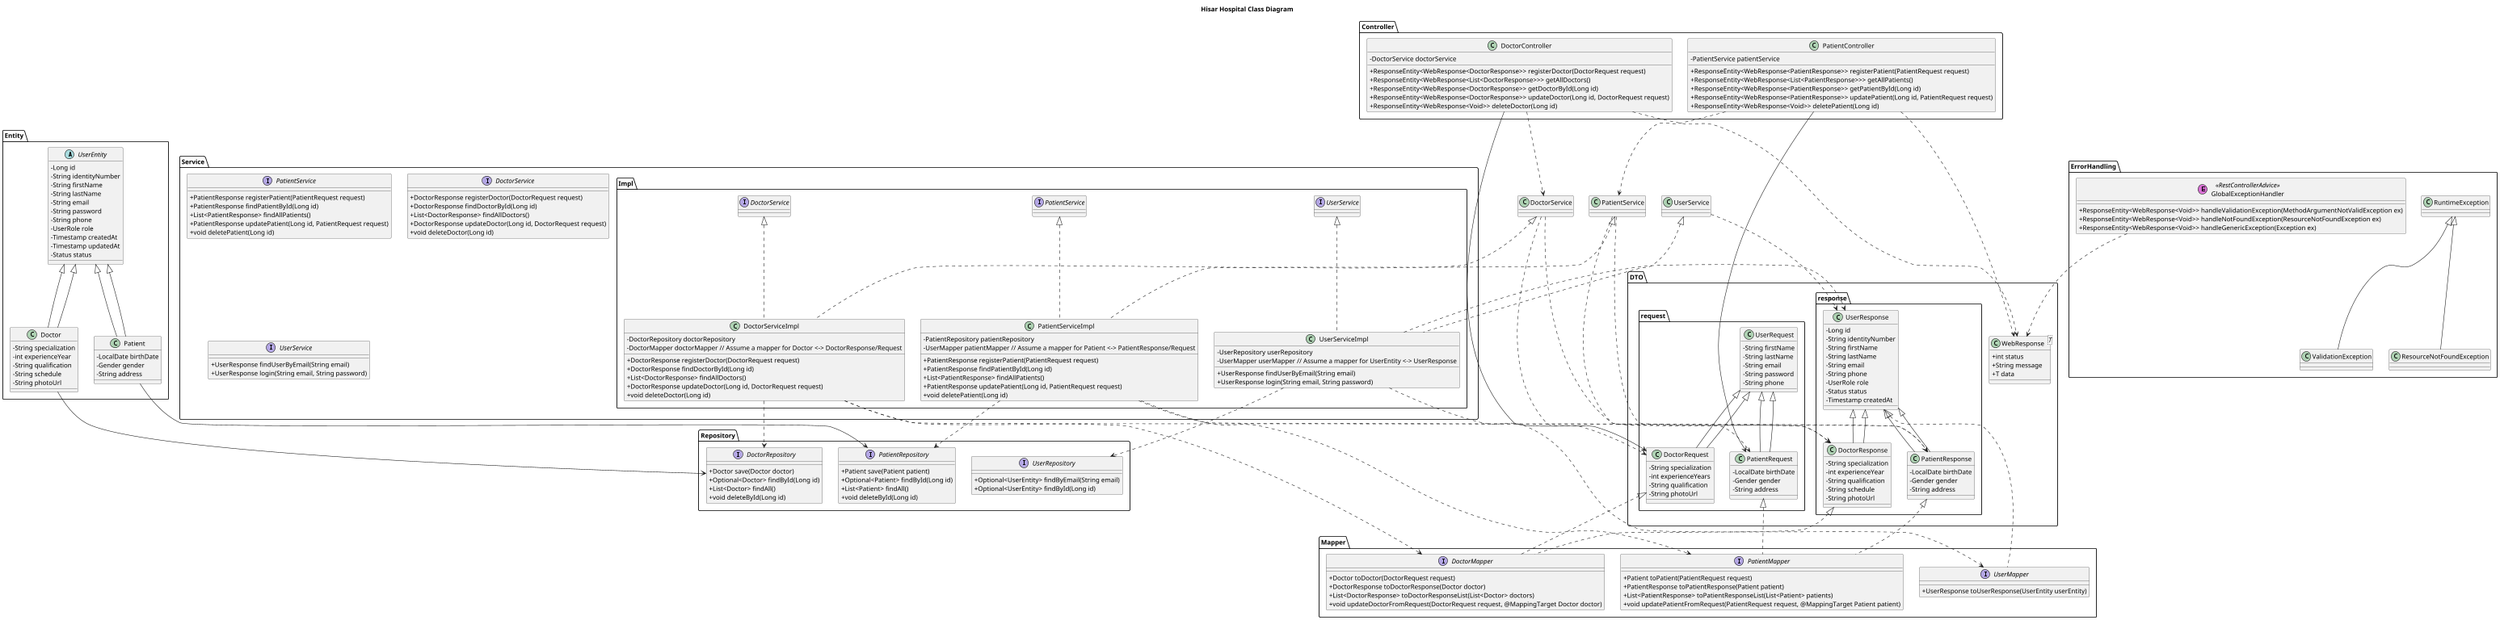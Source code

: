 @startuml
scale 1024 width
scale 768 height
title Hisar Hospital Class Diagram

skinparam classAttributeIconSize 0
skinparam defaultFontName Arial
skinparam defaultFontSize 14

' Entities
package "Entity" {
    abstract class UserEntity {
        - Long id
        - String identityNumber
        - String firstName
        - String lastName
        - String email
        - String password
        - String phone
        - UserRole role
        - Timestamp createdAt
        - Timestamp updatedAt
        - Status status
    }
    class Patient extends UserEntity {
        - LocalDate birthDate
        - Gender gender
        - String address
    }
    class Doctor extends UserEntity {
        - String specialization
        - int experienceYear
        - String qualification
        - String schedule
        - String photoUrl
    }
}

' DTOs (Request & Response)
package "DTO" {
    package request {
    ' Request DTOs
        class UserRequest {
            - String firstName
            - String lastName
            - String email
            - String password
            - String phone
        }
        class PatientRequest extends UserRequest {
            - LocalDate birthDate
            - Gender gender
            - String address
        }
        class DoctorRequest extends UserRequest {
            - String specialization
            - int experienceYears
            - String qualification
            - String photoUrl
        }
    }

    package response {
    ' Response DTOs
        class UserResponse {
            - Long id
            - String identityNumber
            - String firstName
            - String lastName
            - String email
            - String phone
            - UserRole role
            - Status status
            - Timestamp createdAt
        }
        class PatientResponse extends UserResponse {
            - LocalDate birthDate
            - Gender gender
            - String address
        }
        class DoctorResponse extends UserResponse {
            - String specialization
            - int experienceYear
            - String qualification
            - String schedule
            - String photoUrl
        }
    }

    ' Generic Web Response
    class WebResponse<T> {
        + int status
        + String message
        + T data
    }
}

' Repositories
package "Repository" {
    interface PatientRepository {
        + Patient save(Patient patient)
        + Optional<Patient> findById(Long id)
        + List<Patient> findAll()
        + void deleteById(Long id)
    }
    interface DoctorRepository {
        + Doctor save(Doctor doctor)
        + Optional<Doctor> findById(Long id)
        + List<Doctor> findAll()
        + void deleteById(Long id)
    }
    interface UserRepository {
        + Optional<UserEntity> findByEmail(String email)
        + Optional<UserEntity> findById(Long id)
    }
}

' Services
package "Service" {
    interface PatientService {
        + PatientResponse registerPatient(PatientRequest request)
        + PatientResponse findPatientById(Long id)
        + List<PatientResponse> findAllPatients()
        + PatientResponse updatePatient(Long id, PatientRequest request)
        + void deletePatient(Long id)
    }
    interface DoctorService {
        + DoctorResponse registerDoctor(DoctorRequest request)
        + DoctorResponse findDoctorById(Long id)
        + List<DoctorResponse> findAllDoctors()
        + DoctorResponse updateDoctor(Long id, DoctorRequest request)
        + void deleteDoctor(Long id)
    }
    interface UserService {
        + UserResponse findUserByEmail(String email)
        + UserResponse login(String email, String password)
    }
}

' Service Implementations
package "Service.Impl" {
    class PatientServiceImpl implements PatientService {
        - PatientRepository patientRepository
        - UserMapper patientMapper // Assume a mapper for Patient <-> PatientResponse/Request
        + PatientResponse registerPatient(PatientRequest request)
        + PatientResponse findPatientById(Long id)
        + List<PatientResponse> findAllPatients()
        + PatientResponse updatePatient(Long id, PatientRequest request)
        + void deletePatient(Long id)
    }
    class DoctorServiceImpl implements DoctorService {
        - DoctorRepository doctorRepository
        - DoctorMapper doctorMapper // Assume a mapper for Doctor <-> DoctorResponse/Request
        + DoctorResponse registerDoctor(DoctorRequest request)
        + DoctorResponse findDoctorById(Long id)
        + List<DoctorResponse> findAllDoctors()
        + DoctorResponse updateDoctor(Long id, DoctorRequest request)
        + void deleteDoctor(Long id)
    }
    class UserServiceImpl implements UserService {
        - UserRepository userRepository
        - UserMapper userMapper // Assume a mapper for UserEntity <-> UserResponse
        + UserResponse findUserByEmail(String email)
        + UserResponse login(String email, String password)
    }
}

' Mappers (Example of dedicated mapper interfaces)
package "Mapper" {
    interface PatientMapper {
        + Patient toPatient(PatientRequest request)
        + PatientResponse toPatientResponse(Patient patient)
        + List<PatientResponse> toPatientResponseList(List<Patient> patients)
        + void updatePatientFromRequest(PatientRequest request, @MappingTarget Patient patient)
    }
    interface DoctorMapper {
        + Doctor toDoctor(DoctorRequest request)
        + DoctorResponse toDoctorResponse(Doctor doctor)
        + List<DoctorResponse> toDoctorResponseList(List<Doctor> doctors)
        + void updateDoctorFromRequest(DoctorRequest request, @MappingTarget Doctor doctor)
    }
    interface UserMapper {
        + UserResponse toUserResponse(UserEntity userEntity)
    }
}

' Controllers
package "Controller" {
    class PatientController {
        - PatientService patientService
        + ResponseEntity<WebResponse<PatientResponse>> registerPatient(PatientRequest request)
        + ResponseEntity<WebResponse<List<PatientResponse>>> getAllPatients()
        + ResponseEntity<WebResponse<PatientResponse>> getPatientById(Long id)
        + ResponseEntity<WebResponse<PatientResponse>> updatePatient(Long id, PatientRequest request)
        + ResponseEntity<WebResponse<Void>> deletePatient(Long id)
    }
    class DoctorController {
        - DoctorService doctorService
        + ResponseEntity<WebResponse<DoctorResponse>> registerDoctor(DoctorRequest request)
        + ResponseEntity<WebResponse<List<DoctorResponse>>> getAllDoctors()
        + ResponseEntity<WebResponse<DoctorResponse>> getDoctorById(Long id)
        + ResponseEntity<WebResponse<DoctorResponse>> updateDoctor(Long id, DoctorRequest request)
        + ResponseEntity<WebResponse<Void>> deleteDoctor(Long id)
    }
}

' Global Error Handler
package "ErrorHandling" {
    class GlobalExceptionHandler << (E,orchid) RestControllerAdvice >> {
        + ResponseEntity<WebResponse<Void>> handleValidationException(MethodArgumentNotValidException ex)
        + ResponseEntity<WebResponse<Void>> handleNotFoundException(ResourceNotFoundException ex)
        + ResponseEntity<WebResponse<Void>> handleGenericException(Exception ex)
    }
    class ResourceNotFoundException extends RuntimeException {
    }
    class ValidationException extends RuntimeException {
    }
}


' Relationships
Patient --> PatientRepository
Doctor --> DoctorRepository

PatientServiceImpl .up.|> PatientService
DoctorServiceImpl .up.|> DoctorService
UserServiceImpl .up.|> UserService

PatientServiceImpl ..> PatientRepository
DoctorServiceImpl ..> DoctorRepository
UserServiceImpl ..> UserRepository

PatientController ..> PatientService
DoctorController ..> DoctorService

PatientServiceImpl ..> PatientMapper
DoctorServiceImpl ..> DoctorMapper
UserServiceImpl ..> UserMapper

PatientMapper .up.|> DTO.request.PatientRequest
PatientMapper .up.|> DTO.response.PatientResponse
DoctorMapper .up.|> DTO.request.DoctorRequest
DoctorMapper .up.|> DTO.response.DoctorResponse
UserMapper .up.|> DTO.response.UserResponse


PatientController --> PatientRequest
DoctorController --> DoctorRequest

PatientService ..> PatientRequest
DoctorService ..> DoctorRequest
PatientService ..> PatientResponse
DoctorService ..> DoctorResponse
UserService ..> UserResponse

PatientServiceImpl ..> PatientResponse
DoctorServiceImpl ..> DoctorResponse
UserServiceImpl ..> UserResponse

UserEntity <|-- Patient
UserEntity <|-- Doctor

UserRequest <|-- PatientRequest
UserRequest <|-- DoctorRequest
UserResponse <|-- PatientResponse
UserResponse <|-- DoctorResponse

Controller.PatientController ..> DTO.WebResponse
Controller.DoctorController ..> DTO.WebResponse
ErrorHandling.GlobalExceptionHandler ..> DTO.WebResponse

@enduml